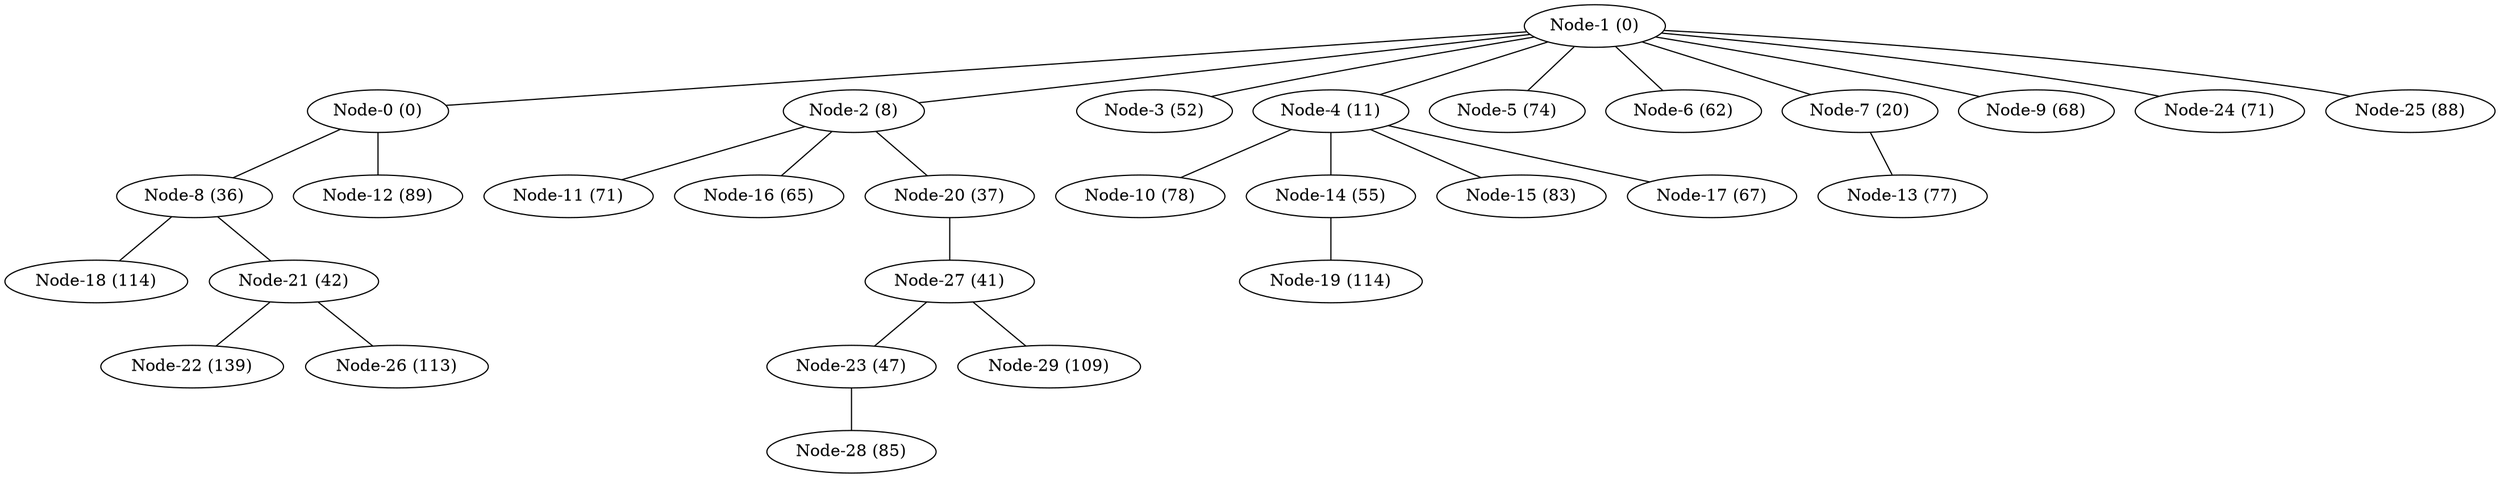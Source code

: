 graph a { 
1--0;
1--2;
1--3;
1--4;
1--5;
1--6;
1--7;
1--9;
1--24;
1--25;
0--8;
0--12;
2--11;
2--16;
2--20;
4--10;
4--14;
4--15;
4--17;
7--13;
8--18;
8--21;
20--27;
27--23;
27--29;
21--22;
21--26;
23--28;
14--19;
1 [label="Node-1 (0)"];
0 [label="Node-0 (0)"];
1 [label="Node-1 (0)"];
2 [label="Node-2 (8)"];
1 [label="Node-1 (0)"];
3 [label="Node-3 (52)"];
1 [label="Node-1 (0)"];
4 [label="Node-4 (11)"];
1 [label="Node-1 (0)"];
5 [label="Node-5 (74)"];
1 [label="Node-1 (0)"];
6 [label="Node-6 (62)"];
1 [label="Node-1 (0)"];
7 [label="Node-7 (20)"];
1 [label="Node-1 (0)"];
9 [label="Node-9 (68)"];
1 [label="Node-1 (0)"];
24 [label="Node-24 (71)"];
1 [label="Node-1 (0)"];
25 [label="Node-25 (88)"];
0 [label="Node-0 (0)"];
8 [label="Node-8 (36)"];
0 [label="Node-0 (0)"];
12 [label="Node-12 (89)"];
2 [label="Node-2 (8)"];
11 [label="Node-11 (71)"];
2 [label="Node-2 (8)"];
16 [label="Node-16 (65)"];
2 [label="Node-2 (8)"];
20 [label="Node-20 (37)"];
4 [label="Node-4 (11)"];
10 [label="Node-10 (78)"];
4 [label="Node-4 (11)"];
14 [label="Node-14 (55)"];
4 [label="Node-4 (11)"];
15 [label="Node-15 (83)"];
4 [label="Node-4 (11)"];
17 [label="Node-17 (67)"];
7 [label="Node-7 (20)"];
13 [label="Node-13 (77)"];
8 [label="Node-8 (36)"];
18 [label="Node-18 (114)"];
8 [label="Node-8 (36)"];
21 [label="Node-21 (42)"];
20 [label="Node-20 (37)"];
27 [label="Node-27 (41)"];
27 [label="Node-27 (41)"];
23 [label="Node-23 (47)"];
27 [label="Node-27 (41)"];
29 [label="Node-29 (109)"];
21 [label="Node-21 (42)"];
22 [label="Node-22 (139)"];
21 [label="Node-21 (42)"];
26 [label="Node-26 (113)"];
23 [label="Node-23 (47)"];
28 [label="Node-28 (85)"];
14 [label="Node-14 (55)"];
19 [label="Node-19 (114)"];
}